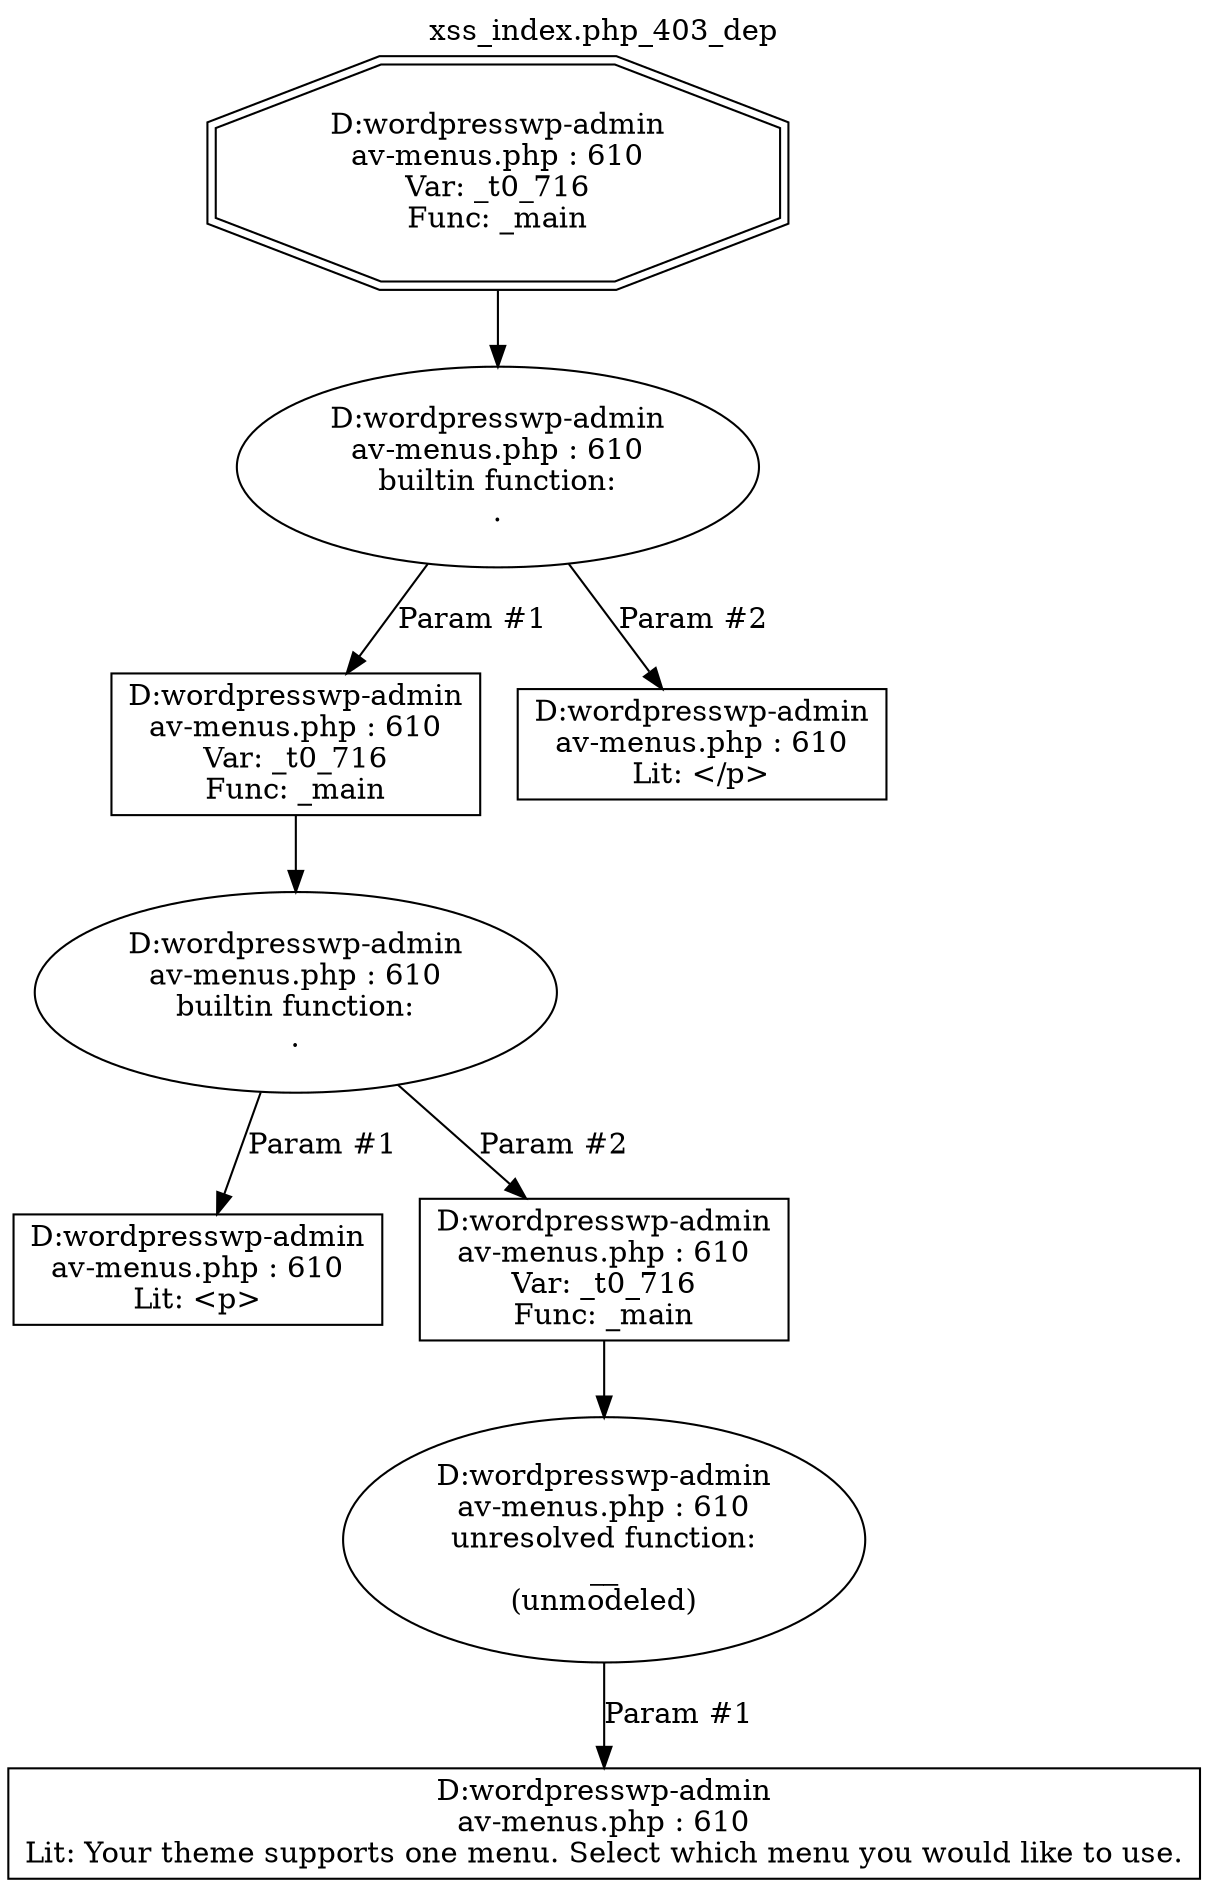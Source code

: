 digraph cfg {
  label="xss_index.php_403_dep";
  labelloc=t;
  n1 [shape=doubleoctagon, label="D:\wordpress\wp-admin\nav-menus.php : 610\nVar: _t0_716\nFunc: _main\n"];
  n2 [shape=ellipse, label="D:\wordpress\wp-admin\nav-menus.php : 610\nbuiltin function:\n.\n"];
  n3 [shape=box, label="D:\wordpress\wp-admin\nav-menus.php : 610\nVar: _t0_716\nFunc: _main\n"];
  n4 [shape=ellipse, label="D:\wordpress\wp-admin\nav-menus.php : 610\nbuiltin function:\n.\n"];
  n5 [shape=box, label="D:\wordpress\wp-admin\nav-menus.php : 610\nLit: <p>\n"];
  n6 [shape=box, label="D:\wordpress\wp-admin\nav-menus.php : 610\nVar: _t0_716\nFunc: _main\n"];
  n7 [shape=ellipse, label="D:\wordpress\wp-admin\nav-menus.php : 610\nunresolved function:\n__\n(unmodeled)\n"];
  n8 [shape=box, label="D:\wordpress\wp-admin\nav-menus.php : 610\nLit: Your theme supports one menu. Select which menu you would like to use.\n"];
  n9 [shape=box, label="D:\wordpress\wp-admin\nav-menus.php : 610\nLit: </p>\n"];
  n1 -> n2;
  n3 -> n4;
  n4 -> n5[label="Param #1"];
  n4 -> n6[label="Param #2"];
  n6 -> n7;
  n7 -> n8[label="Param #1"];
  n2 -> n3[label="Param #1"];
  n2 -> n9[label="Param #2"];
}
